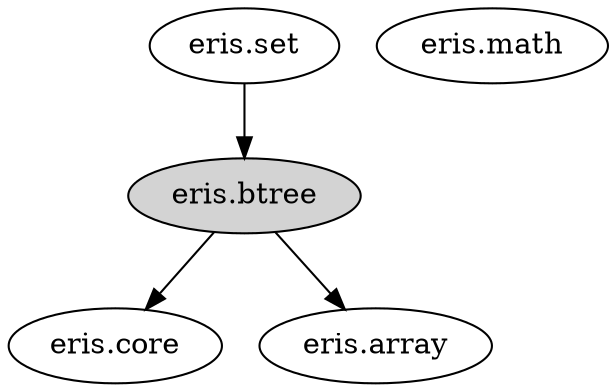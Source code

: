 strict digraph eris {
	rankdir="TB";

	core [label="eris.core"];

	array [label="eris.array"];

	math [label="eris.math"];

	btree [label="eris.btree", style="filled", fillcolor="lightgray"];
	btree -> core;
	btree -> array;

	set [label="eris.set"];
	set -> btree;
}
